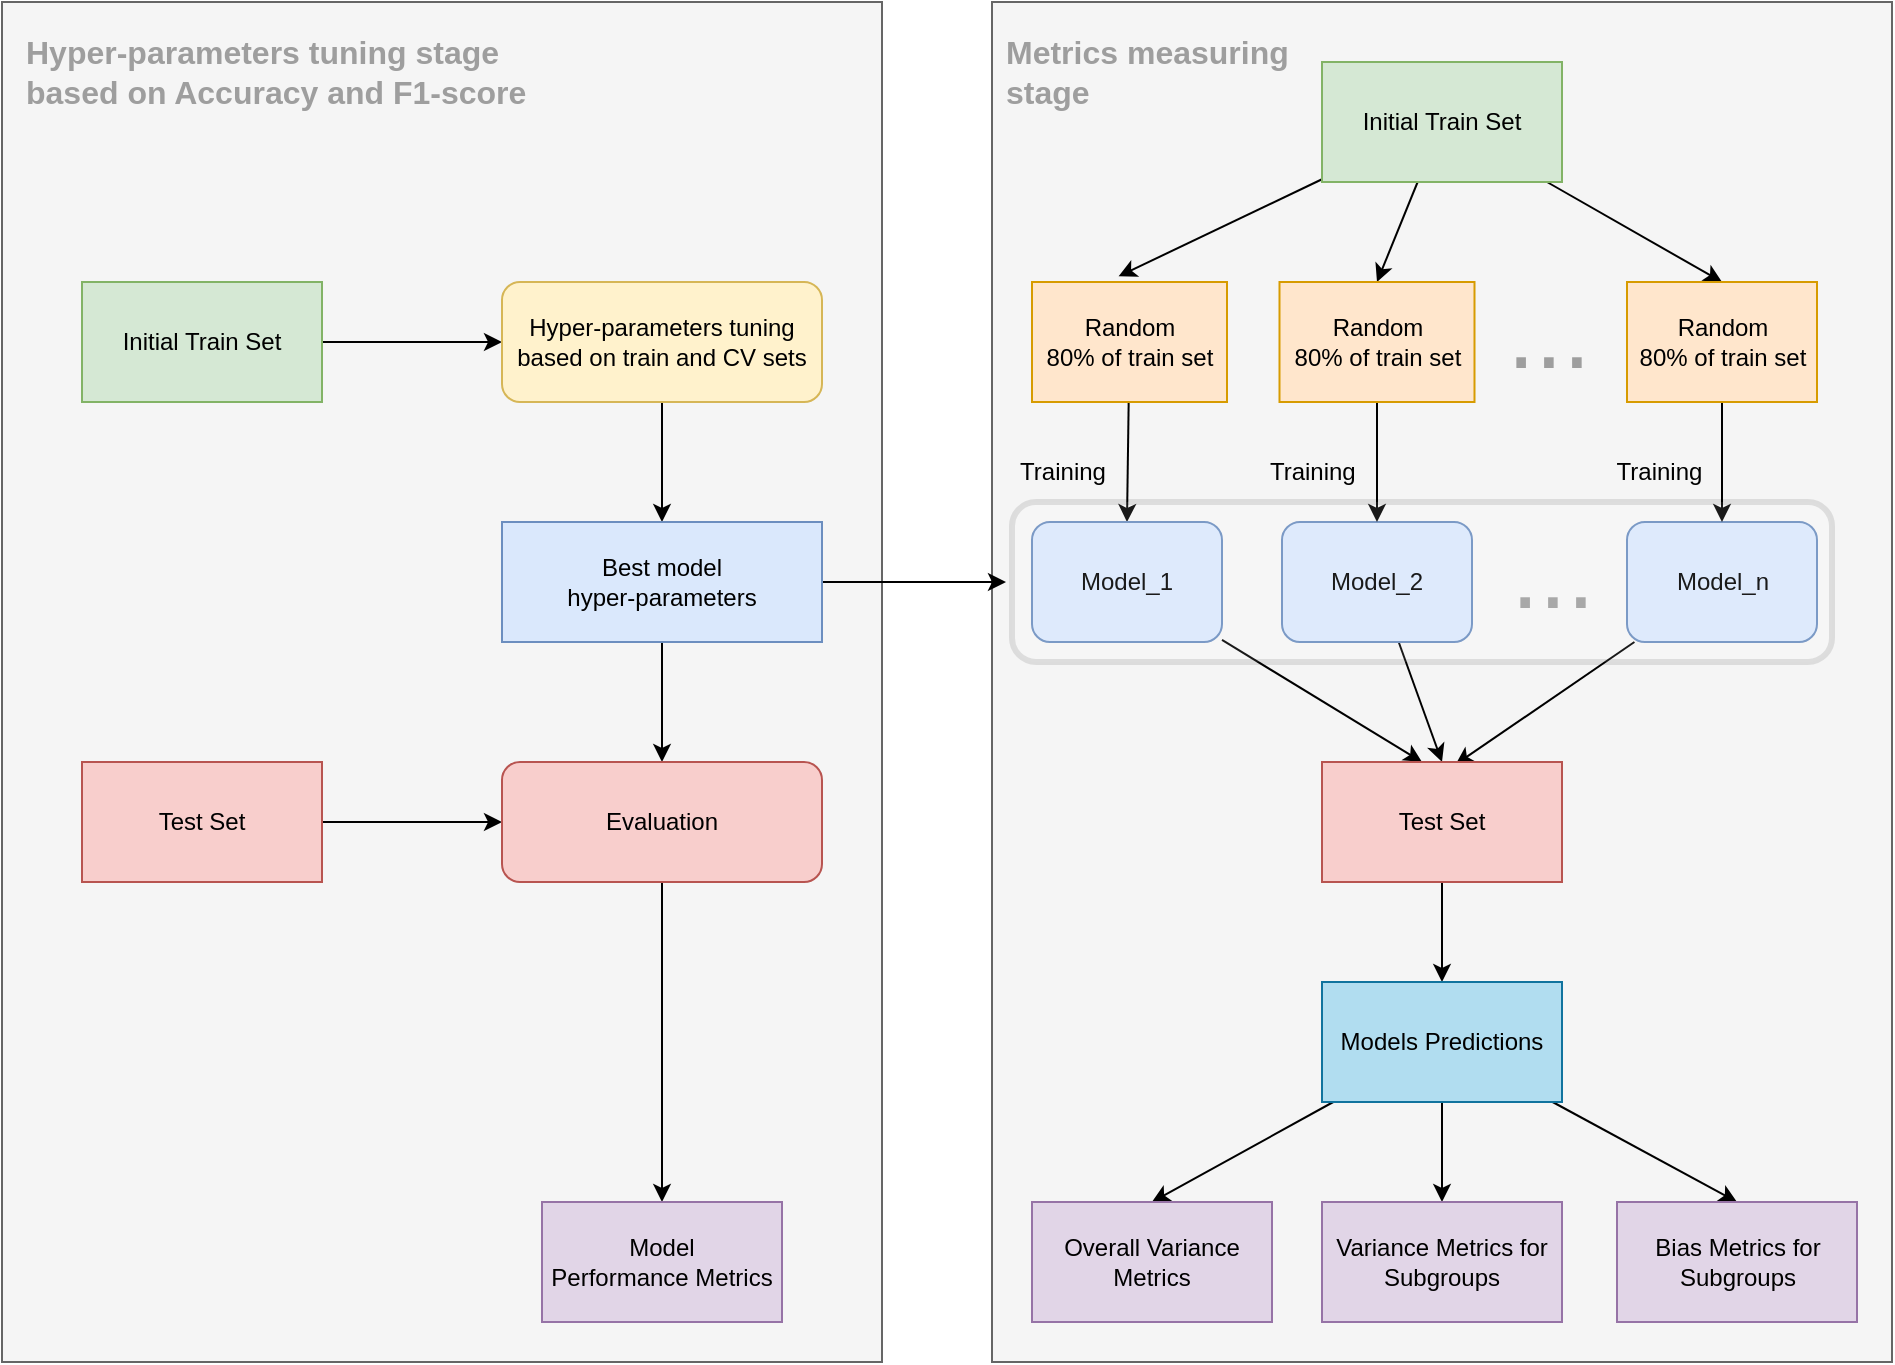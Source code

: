<mxfile version="20.7.3" type="device"><diagram id="kCpc5VTJgq2N_jMLt8dC" name="Page-1"><mxGraphModel dx="1362" dy="1866" grid="1" gridSize="10" guides="1" tooltips="1" connect="1" arrows="1" fold="1" page="1" pageScale="1" pageWidth="850" pageHeight="1100" math="0" shadow="0"><root><mxCell id="0"/><mxCell id="1" parent="0"/><mxCell id="vi98yYl0m8xDigOCGaiN-44" value="" style="rounded=0;whiteSpace=wrap;html=1;fontSize=50;fillColor=#f5f5f5;fontColor=#333333;strokeColor=#666666;" parent="1" vertex="1"><mxGeometry x="515" y="-10" width="450" height="680" as="geometry"/></mxCell><mxCell id="vi98yYl0m8xDigOCGaiN-43" value="" style="rounded=0;whiteSpace=wrap;html=1;fontSize=50;fillColor=#f5f5f5;fontColor=#333333;strokeColor=#666666;" parent="1" vertex="1"><mxGeometry x="20" y="-10" width="440" height="680" as="geometry"/></mxCell><mxCell id="vi98yYl0m8xDigOCGaiN-12" style="rounded=0;orthogonalLoop=1;jettySize=auto;html=1;entryX=0;entryY=0.5;entryDx=0;entryDy=0;fontSize=50;fontColor=#9E9E9E;" parent="1" source="s-ULQwAiQKpJCD7pacob-1" target="vi98yYl0m8xDigOCGaiN-1" edge="1"><mxGeometry relative="1" as="geometry"/></mxCell><mxCell id="s-ULQwAiQKpJCD7pacob-1" value="Initial Train Set" style="rounded=0;whiteSpace=wrap;html=1;fillColor=#d5e8d4;strokeColor=#82b366;" parent="1" vertex="1"><mxGeometry x="60" y="130" width="120" height="60" as="geometry"/></mxCell><mxCell id="vi98yYl0m8xDigOCGaiN-21" style="edgeStyle=none;rounded=0;orthogonalLoop=1;jettySize=auto;html=1;entryX=0.5;entryY=0;entryDx=0;entryDy=0;fontSize=50;fontColor=#9E9E9E;" parent="1" source="s-ULQwAiQKpJCD7pacob-2" target="vi98yYl0m8xDigOCGaiN-7" edge="1"><mxGeometry relative="1" as="geometry"/></mxCell><mxCell id="vi98yYl0m8xDigOCGaiN-22" style="edgeStyle=none;rounded=0;orthogonalLoop=1;jettySize=auto;html=1;entryX=0.5;entryY=0;entryDx=0;entryDy=0;fontSize=50;fontColor=#9E9E9E;" parent="1" source="s-ULQwAiQKpJCD7pacob-2" target="vi98yYl0m8xDigOCGaiN-8" edge="1"><mxGeometry relative="1" as="geometry"/></mxCell><mxCell id="vi98yYl0m8xDigOCGaiN-23" style="edgeStyle=none;rounded=0;orthogonalLoop=1;jettySize=auto;html=1;entryX=0.444;entryY=-0.047;entryDx=0;entryDy=0;entryPerimeter=0;fontSize=50;fontColor=#9E9E9E;" parent="1" source="s-ULQwAiQKpJCD7pacob-2" target="s-ULQwAiQKpJCD7pacob-4" edge="1"><mxGeometry relative="1" as="geometry"/></mxCell><mxCell id="s-ULQwAiQKpJCD7pacob-2" value="Initial Train Set" style="rounded=0;whiteSpace=wrap;html=1;fillColor=#d5e8d4;strokeColor=#82b366;" parent="1" vertex="1"><mxGeometry x="680" y="20" width="120" height="60" as="geometry"/></mxCell><mxCell id="vi98yYl0m8xDigOCGaiN-27" style="edgeStyle=none;rounded=0;orthogonalLoop=1;jettySize=auto;html=1;entryX=0.5;entryY=0;entryDx=0;entryDy=0;fontSize=50;fontColor=#9E9E9E;" parent="1" source="s-ULQwAiQKpJCD7pacob-4" target="s-ULQwAiQKpJCD7pacob-7" edge="1"><mxGeometry relative="1" as="geometry"/></mxCell><mxCell id="s-ULQwAiQKpJCD7pacob-4" value="Random&lt;br&gt;80% of train set" style="rounded=0;whiteSpace=wrap;html=1;fillColor=#ffe6cc;strokeColor=#d79b00;" parent="1" vertex="1"><mxGeometry x="535" y="130" width="97.5" height="60" as="geometry"/></mxCell><mxCell id="vi98yYl0m8xDigOCGaiN-30" style="edgeStyle=none;rounded=0;orthogonalLoop=1;jettySize=auto;html=1;fontSize=50;fontColor=#9E9E9E;" parent="1" source="s-ULQwAiQKpJCD7pacob-7" edge="1"><mxGeometry relative="1" as="geometry"><mxPoint x="730" y="370" as="targetPoint"/></mxGeometry></mxCell><mxCell id="s-ULQwAiQKpJCD7pacob-7" value="Model_1" style="rounded=1;whiteSpace=wrap;html=1;fillColor=#dae8fc;strokeColor=#6c8ebf;" parent="1" vertex="1"><mxGeometry x="535" y="250" width="95" height="60" as="geometry"/></mxCell><mxCell id="vi98yYl0m8xDigOCGaiN-37" style="edgeStyle=none;rounded=0;orthogonalLoop=1;jettySize=auto;html=1;entryX=0.5;entryY=0;entryDx=0;entryDy=0;fontSize=50;fontColor=#9E9E9E;" parent="1" source="s-ULQwAiQKpJCD7pacob-8" target="s-ULQwAiQKpJCD7pacob-10" edge="1"><mxGeometry relative="1" as="geometry"/></mxCell><mxCell id="s-ULQwAiQKpJCD7pacob-8" value="Model_2" style="rounded=1;whiteSpace=wrap;html=1;fillColor=#dae8fc;strokeColor=#6c8ebf;" parent="1" vertex="1"><mxGeometry x="660" y="250" width="95" height="60" as="geometry"/></mxCell><mxCell id="vi98yYl0m8xDigOCGaiN-41" style="edgeStyle=none;rounded=0;orthogonalLoop=1;jettySize=auto;html=1;entryX=0.556;entryY=0.022;entryDx=0;entryDy=0;fontSize=50;fontColor=#9E9E9E;entryPerimeter=0;" parent="1" source="s-ULQwAiQKpJCD7pacob-9" target="s-ULQwAiQKpJCD7pacob-10" edge="1"><mxGeometry relative="1" as="geometry"/></mxCell><mxCell id="s-ULQwAiQKpJCD7pacob-9" value="Model_n" style="rounded=1;whiteSpace=wrap;html=1;fillColor=#dae8fc;strokeColor=#6c8ebf;" parent="1" vertex="1"><mxGeometry x="832.5" y="250" width="95" height="60" as="geometry"/></mxCell><mxCell id="vi98yYl0m8xDigOCGaiN-42" style="edgeStyle=none;rounded=0;orthogonalLoop=1;jettySize=auto;html=1;entryX=0.5;entryY=0;entryDx=0;entryDy=0;fontSize=50;fontColor=#9E9E9E;" parent="1" source="s-ULQwAiQKpJCD7pacob-10" target="s-ULQwAiQKpJCD7pacob-15" edge="1"><mxGeometry relative="1" as="geometry"/></mxCell><mxCell id="s-ULQwAiQKpJCD7pacob-10" value="Test Set" style="rounded=0;whiteSpace=wrap;html=1;fillColor=#f8cecc;strokeColor=#b85450;" parent="1" vertex="1"><mxGeometry x="680" y="370" width="120" height="60" as="geometry"/></mxCell><mxCell id="p5UV_w1RMbynyO01cCx_-7" style="rounded=0;orthogonalLoop=1;jettySize=auto;html=1;entryX=0.5;entryY=0;entryDx=0;entryDy=0;" edge="1" parent="1" source="s-ULQwAiQKpJCD7pacob-15" target="p5UV_w1RMbynyO01cCx_-1"><mxGeometry relative="1" as="geometry"/></mxCell><mxCell id="p5UV_w1RMbynyO01cCx_-8" style="edgeStyle=none;rounded=0;orthogonalLoop=1;jettySize=auto;html=1;entryX=0.5;entryY=0;entryDx=0;entryDy=0;" edge="1" parent="1" source="s-ULQwAiQKpJCD7pacob-15" target="p5UV_w1RMbynyO01cCx_-2"><mxGeometry relative="1" as="geometry"/></mxCell><mxCell id="p5UV_w1RMbynyO01cCx_-9" style="edgeStyle=none;rounded=0;orthogonalLoop=1;jettySize=auto;html=1;entryX=0.5;entryY=0;entryDx=0;entryDy=0;" edge="1" parent="1" source="s-ULQwAiQKpJCD7pacob-15" target="p5UV_w1RMbynyO01cCx_-3"><mxGeometry relative="1" as="geometry"/></mxCell><mxCell id="s-ULQwAiQKpJCD7pacob-15" value="Models Predictions" style="rounded=0;whiteSpace=wrap;html=1;fillColor=#b1ddf0;strokeColor=#10739e;" parent="1" vertex="1"><mxGeometry x="680" y="480" width="120" height="60" as="geometry"/></mxCell><mxCell id="vi98yYl0m8xDigOCGaiN-15" style="edgeStyle=none;rounded=0;orthogonalLoop=1;jettySize=auto;html=1;entryX=0.5;entryY=0;entryDx=0;entryDy=0;fontSize=50;fontColor=#9E9E9E;" parent="1" source="vi98yYl0m8xDigOCGaiN-1" target="vi98yYl0m8xDigOCGaiN-2" edge="1"><mxGeometry relative="1" as="geometry"/></mxCell><mxCell id="vi98yYl0m8xDigOCGaiN-1" value="Hyper-parameters tuning based on train and CV sets" style="rounded=1;whiteSpace=wrap;html=1;fillColor=#fff2cc;strokeColor=#d6b656;" parent="1" vertex="1"><mxGeometry x="270" y="130" width="160" height="60" as="geometry"/></mxCell><mxCell id="vi98yYl0m8xDigOCGaiN-16" style="edgeStyle=none;rounded=0;orthogonalLoop=1;jettySize=auto;html=1;entryX=0.5;entryY=0;entryDx=0;entryDy=0;fontSize=50;fontColor=#9E9E9E;" parent="1" source="vi98yYl0m8xDigOCGaiN-2" target="vi98yYl0m8xDigOCGaiN-4" edge="1"><mxGeometry relative="1" as="geometry"/></mxCell><mxCell id="vi98yYl0m8xDigOCGaiN-58" style="edgeStyle=none;rounded=0;orthogonalLoop=1;jettySize=auto;html=1;fontSize=12;fontColor=none;" parent="1" source="vi98yYl0m8xDigOCGaiN-2" target="vi98yYl0m8xDigOCGaiN-54" edge="1"><mxGeometry relative="1" as="geometry"/></mxCell><mxCell id="vi98yYl0m8xDigOCGaiN-2" value="&lt;div&gt;Best model&lt;/div&gt;&lt;div&gt;hyper-parameters &lt;br&gt;&lt;/div&gt;" style="rounded=0;whiteSpace=wrap;html=1;fillColor=#dae8fc;strokeColor=#6c8ebf;" parent="1" vertex="1"><mxGeometry x="270" y="250" width="160" height="60" as="geometry"/></mxCell><mxCell id="vi98yYl0m8xDigOCGaiN-17" style="edgeStyle=none;rounded=0;orthogonalLoop=1;jettySize=auto;html=1;entryX=0;entryY=0.5;entryDx=0;entryDy=0;fontSize=50;fontColor=#9E9E9E;" parent="1" source="vi98yYl0m8xDigOCGaiN-3" target="vi98yYl0m8xDigOCGaiN-4" edge="1"><mxGeometry relative="1" as="geometry"/></mxCell><mxCell id="vi98yYl0m8xDigOCGaiN-3" value="Test Set" style="rounded=0;whiteSpace=wrap;html=1;fillColor=#f8cecc;strokeColor=#b85450;" parent="1" vertex="1"><mxGeometry x="60" y="370" width="120" height="60" as="geometry"/></mxCell><mxCell id="vi98yYl0m8xDigOCGaiN-61" style="edgeStyle=none;rounded=0;orthogonalLoop=1;jettySize=auto;html=1;entryX=0.5;entryY=0;entryDx=0;entryDy=0;fontSize=12;fontColor=none;" parent="1" source="vi98yYl0m8xDigOCGaiN-4" target="vi98yYl0m8xDigOCGaiN-59" edge="1"><mxGeometry relative="1" as="geometry"/></mxCell><mxCell id="vi98yYl0m8xDigOCGaiN-4" value="Evaluation" style="rounded=1;whiteSpace=wrap;html=1;fillColor=#f8cecc;strokeColor=#b85450;" parent="1" vertex="1"><mxGeometry x="270" y="370" width="160" height="60" as="geometry"/></mxCell><mxCell id="vi98yYl0m8xDigOCGaiN-28" style="edgeStyle=none;rounded=0;orthogonalLoop=1;jettySize=auto;html=1;entryX=0.5;entryY=0;entryDx=0;entryDy=0;fontSize=50;fontColor=#9E9E9E;" parent="1" source="vi98yYl0m8xDigOCGaiN-7" target="s-ULQwAiQKpJCD7pacob-8" edge="1"><mxGeometry relative="1" as="geometry"/></mxCell><mxCell id="vi98yYl0m8xDigOCGaiN-7" value="Random&lt;br&gt;80% of train set" style="rounded=0;whiteSpace=wrap;html=1;fillColor=#ffe6cc;strokeColor=#d79b00;" parent="1" vertex="1"><mxGeometry x="658.75" y="130" width="97.5" height="60" as="geometry"/></mxCell><mxCell id="vi98yYl0m8xDigOCGaiN-29" style="edgeStyle=none;rounded=0;orthogonalLoop=1;jettySize=auto;html=1;entryX=0.5;entryY=0;entryDx=0;entryDy=0;fontSize=50;fontColor=#9E9E9E;" parent="1" source="vi98yYl0m8xDigOCGaiN-8" target="s-ULQwAiQKpJCD7pacob-9" edge="1"><mxGeometry relative="1" as="geometry"/></mxCell><mxCell id="vi98yYl0m8xDigOCGaiN-8" value="Random&lt;br&gt;80% of train set" style="rounded=0;whiteSpace=wrap;html=1;fillColor=#ffe6cc;strokeColor=#d79b00;" parent="1" vertex="1"><mxGeometry x="832.5" y="130" width="95" height="60" as="geometry"/></mxCell><mxCell id="vi98yYl0m8xDigOCGaiN-9" value="&lt;font style=&quot;font-size: 50px;&quot; color=&quot;#9E9E9E&quot;&gt;...&lt;/font&gt;" style="text;html=1;align=center;verticalAlign=middle;resizable=0;points=[];autosize=1;strokeColor=none;fillColor=none;" parent="1" vertex="1"><mxGeometry x="757.5" y="120" width="70" height="70" as="geometry"/></mxCell><mxCell id="vi98yYl0m8xDigOCGaiN-10" value="&lt;font style=&quot;font-size: 50px;&quot; color=&quot;#9E9E9E&quot;&gt;...&lt;/font&gt;" style="text;html=1;align=center;verticalAlign=middle;resizable=0;points=[];autosize=1;strokeColor=none;fillColor=none;" parent="1" vertex="1"><mxGeometry x="760" y="240" width="70" height="70" as="geometry"/></mxCell><mxCell id="vi98yYl0m8xDigOCGaiN-46" value="&lt;div style=&quot;font-size: 16px;&quot; align=&quot;left&quot;&gt;&lt;font color=&quot;#9E9E9E&quot;&gt;&lt;b&gt;&lt;font style=&quot;font-size: 16px;&quot;&gt;Hyper-parameters tuning stage&lt;br&gt;&lt;/font&gt;&lt;/b&gt;&lt;/font&gt;&lt;/div&gt;&lt;div style=&quot;font-size: 16px;&quot; align=&quot;left&quot;&gt;&lt;font color=&quot;#9E9E9E&quot;&gt;&lt;b&gt;&lt;font style=&quot;font-size: 16px;&quot;&gt;based on Accuracy and F1-score&lt;/font&gt;&lt;/b&gt;&lt;/font&gt;&lt;/div&gt;" style="text;html=1;align=left;verticalAlign=middle;resizable=0;points=[];autosize=1;strokeColor=none;fillColor=none;fontSize=12;fontColor=#000000;" parent="1" vertex="1"><mxGeometry x="30" width="270" height="50" as="geometry"/></mxCell><mxCell id="vi98yYl0m8xDigOCGaiN-48" value="&lt;div style=&quot;font-size: 16px;&quot; align=&quot;left&quot;&gt;&lt;font color=&quot;#9E9E9E&quot;&gt;&lt;b&gt;&lt;font style=&quot;font-size: 16px;&quot;&gt;Metrics measuring&lt;/font&gt;&lt;/b&gt;&lt;/font&gt;&lt;/div&gt;&lt;div style=&quot;font-size: 16px;&quot; align=&quot;left&quot;&gt;&lt;font color=&quot;#9E9E9E&quot;&gt;&lt;b&gt;&lt;font style=&quot;font-size: 16px;&quot;&gt;stage&lt;br&gt;&lt;/font&gt;&lt;/b&gt;&lt;/font&gt;&lt;/div&gt;" style="text;html=1;align=left;verticalAlign=middle;resizable=0;points=[];autosize=1;strokeColor=none;fillColor=none;fontSize=12;fontColor=#000000;" parent="1" vertex="1"><mxGeometry x="520" width="160" height="50" as="geometry"/></mxCell><mxCell id="vi98yYl0m8xDigOCGaiN-50" value="Training" style="text;html=1;align=center;verticalAlign=middle;resizable=0;points=[];autosize=1;strokeColor=none;fillColor=none;fontSize=12;fontColor=none;" parent="1" vertex="1"><mxGeometry x="515" y="210" width="70" height="30" as="geometry"/></mxCell><mxCell id="vi98yYl0m8xDigOCGaiN-51" value="&amp;nbsp;&amp;nbsp; Training" style="text;html=1;align=center;verticalAlign=middle;resizable=0;points=[];autosize=1;strokeColor=none;fillColor=none;fontSize=12;fontColor=none;" parent="1" vertex="1"><mxGeometry x="630" y="210" width="80" height="30" as="geometry"/></mxCell><mxCell id="vi98yYl0m8xDigOCGaiN-52" value="&amp;nbsp; Training" style="text;html=1;align=center;verticalAlign=middle;resizable=0;points=[];autosize=1;strokeColor=none;fillColor=none;fontSize=12;fontColor=none;" parent="1" vertex="1"><mxGeometry x="810" y="210" width="70" height="30" as="geometry"/></mxCell><mxCell id="vi98yYl0m8xDigOCGaiN-54" value="" style="rounded=1;whiteSpace=wrap;html=1;fontSize=12;fontColor=none;opacity=10;strokeWidth=3;perimeterSpacing=3;" parent="1" vertex="1"><mxGeometry x="525" y="240" width="410" height="80" as="geometry"/></mxCell><mxCell id="vi98yYl0m8xDigOCGaiN-59" value="&lt;div&gt;Model&lt;/div&gt;&lt;div&gt;Performance Metrics&lt;/div&gt;" style="rounded=0;whiteSpace=wrap;html=1;fillColor=#e1d5e7;strokeColor=#9673a6;" parent="1" vertex="1"><mxGeometry x="290" y="590" width="120" height="60" as="geometry"/></mxCell><mxCell id="p5UV_w1RMbynyO01cCx_-1" value="Overall Variance Metrics" style="rounded=0;whiteSpace=wrap;html=1;fillColor=#e1d5e7;strokeColor=#9673a6;" vertex="1" parent="1"><mxGeometry x="535" y="590" width="120" height="60" as="geometry"/></mxCell><mxCell id="p5UV_w1RMbynyO01cCx_-2" value="Variance Metrics for Subgroups" style="rounded=0;whiteSpace=wrap;html=1;fillColor=#e1d5e7;strokeColor=#9673a6;" vertex="1" parent="1"><mxGeometry x="680" y="590" width="120" height="60" as="geometry"/></mxCell><mxCell id="p5UV_w1RMbynyO01cCx_-3" value="Bias Metrics for Subgroups" style="rounded=0;whiteSpace=wrap;html=1;fillColor=#e1d5e7;strokeColor=#9673a6;" vertex="1" parent="1"><mxGeometry x="827.5" y="590" width="120" height="60" as="geometry"/></mxCell></root></mxGraphModel></diagram></mxfile>